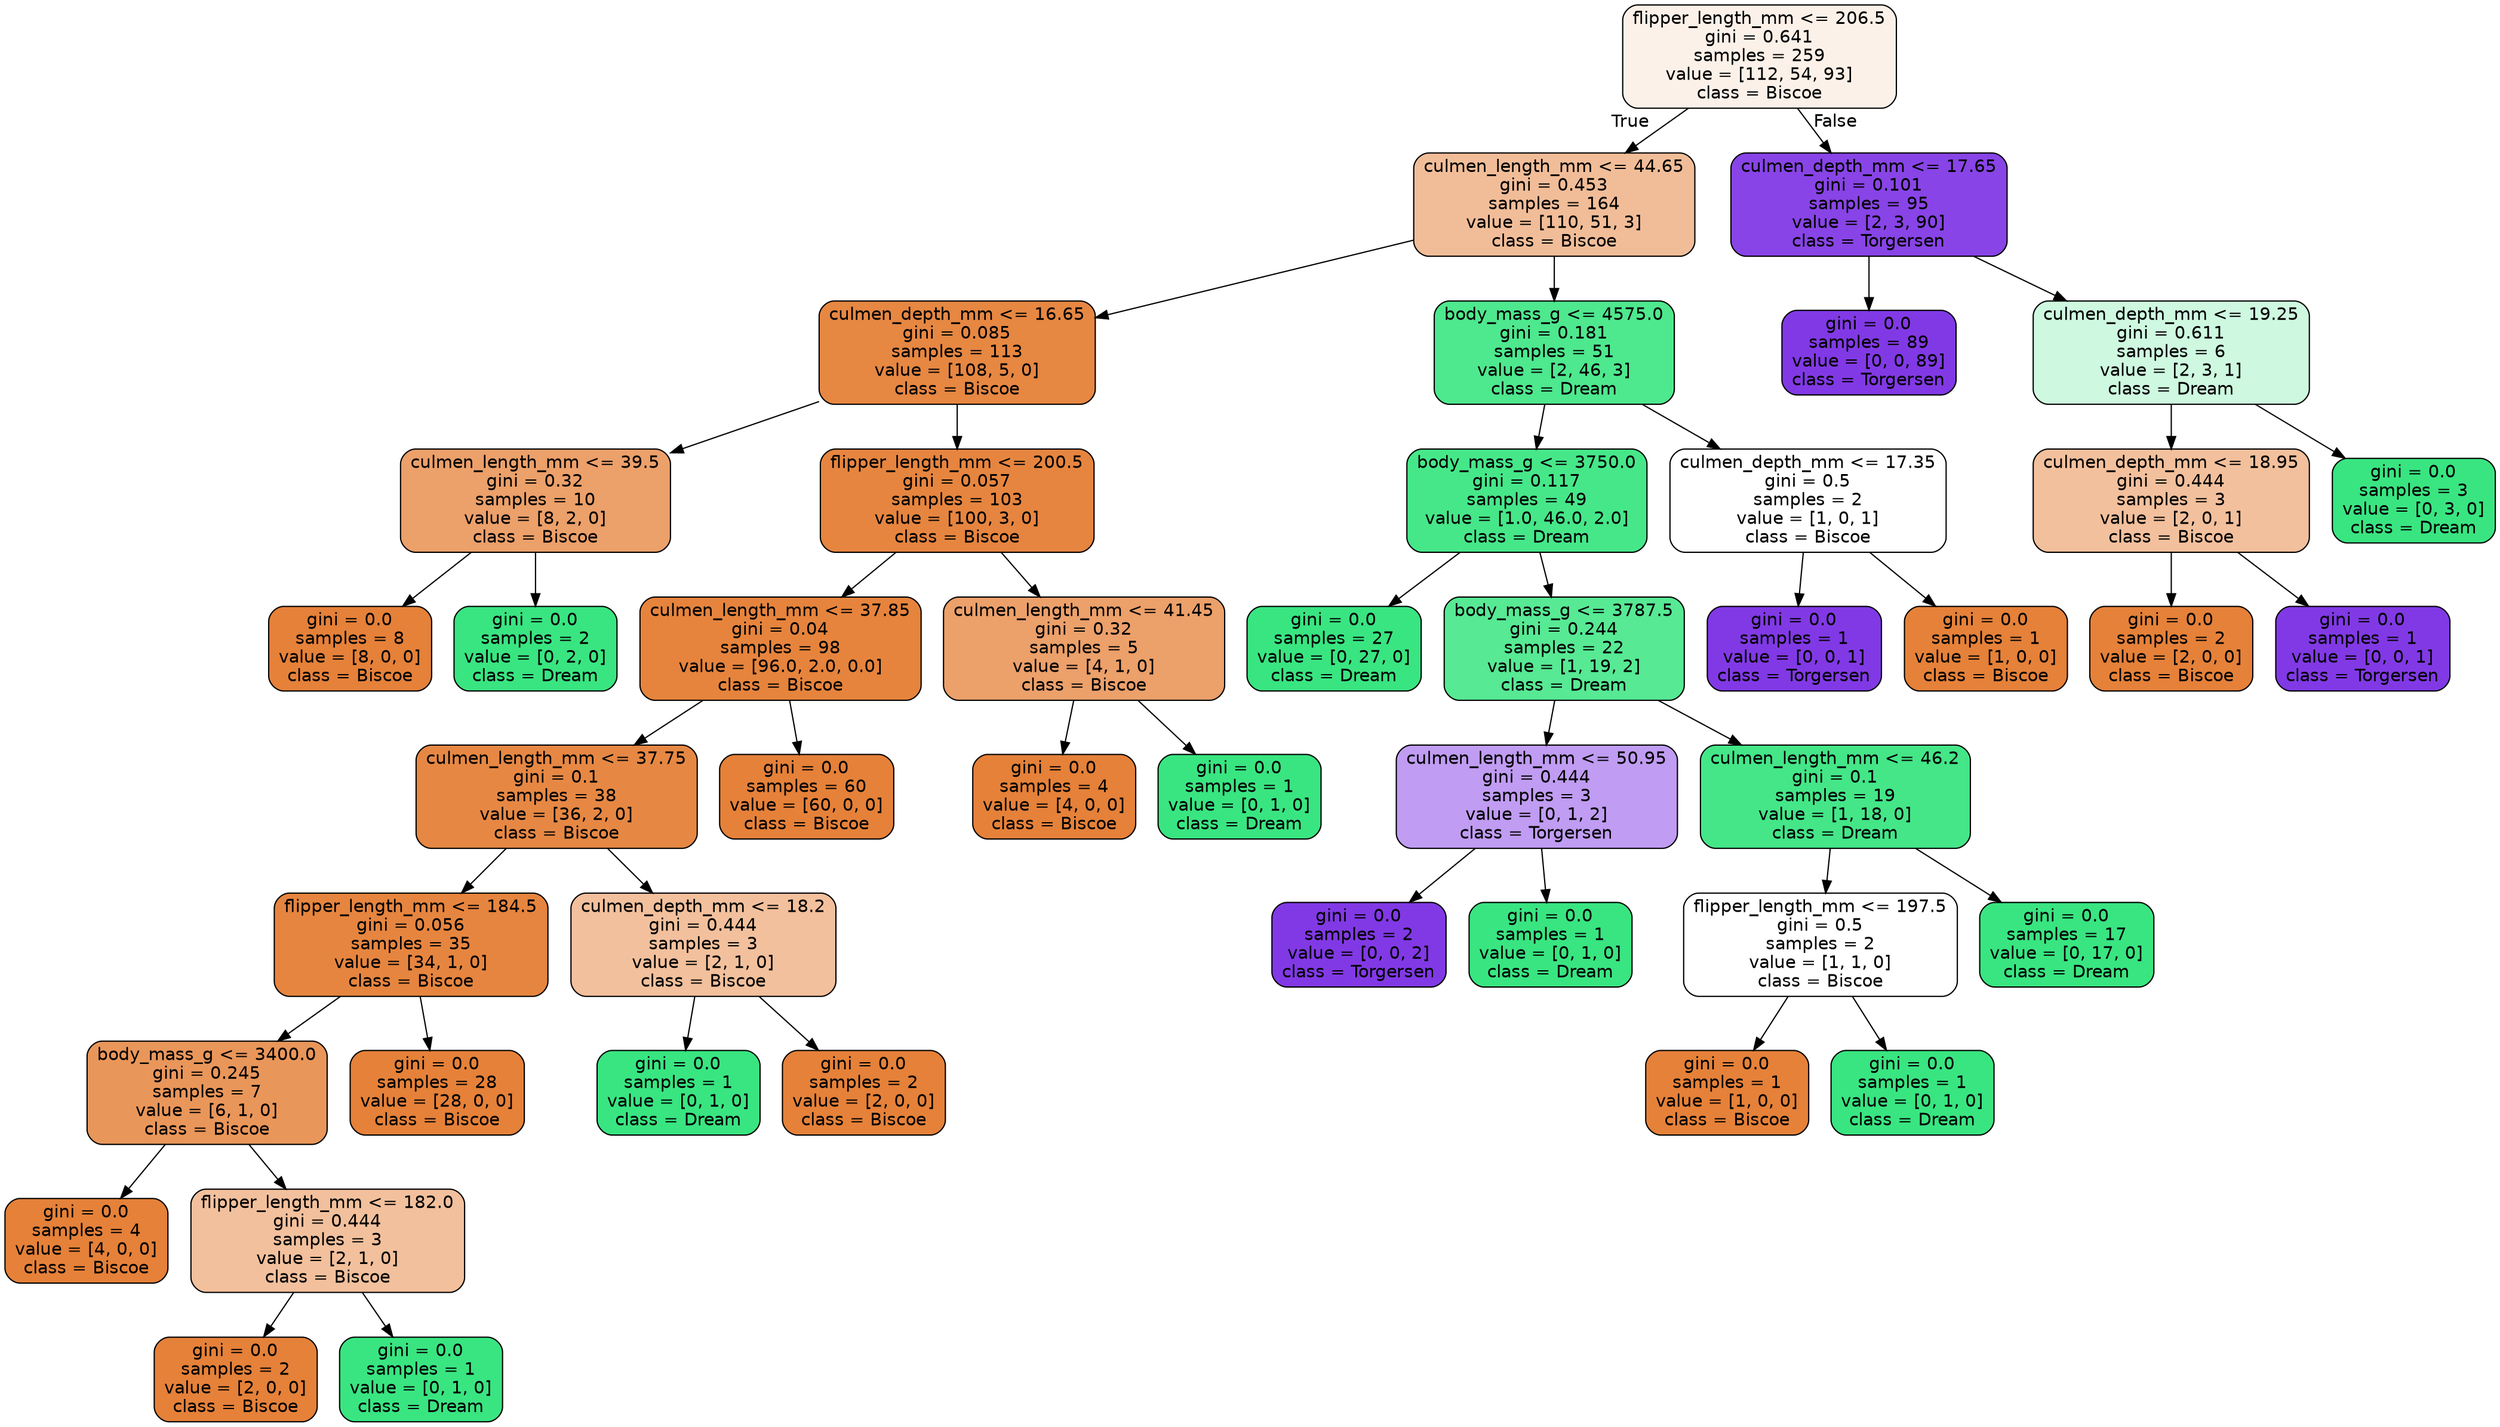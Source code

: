 digraph Tree {
node [shape=box, style="filled, rounded", color="black", fontname="helvetica"] ;
edge [fontname="helvetica"] ;
0 [label="flipper_length_mm <= 206.5\ngini = 0.641\nsamples = 259\nvalue = [112, 54, 93]\nclass = Biscoe", fillcolor="#fcf1e8"] ;
1 [label="culmen_length_mm <= 44.65\ngini = 0.453\nsamples = 164\nvalue = [110, 51, 3]\nclass = Biscoe", fillcolor="#f1bd98"] ;
0 -> 1 [labeldistance=2.5, labelangle=45, headlabel="True"] ;
2 [label="culmen_depth_mm <= 16.65\ngini = 0.085\nsamples = 113\nvalue = [108, 5, 0]\nclass = Biscoe", fillcolor="#e68742"] ;
1 -> 2 ;
3 [label="culmen_length_mm <= 39.5\ngini = 0.32\nsamples = 10\nvalue = [8, 2, 0]\nclass = Biscoe", fillcolor="#eca06a"] ;
2 -> 3 ;
4 [label="gini = 0.0\nsamples = 8\nvalue = [8, 0, 0]\nclass = Biscoe", fillcolor="#e58139"] ;
3 -> 4 ;
5 [label="gini = 0.0\nsamples = 2\nvalue = [0, 2, 0]\nclass = Dream", fillcolor="#39e581"] ;
3 -> 5 ;
6 [label="flipper_length_mm <= 200.5\ngini = 0.057\nsamples = 103\nvalue = [100, 3, 0]\nclass = Biscoe", fillcolor="#e6853f"] ;
2 -> 6 ;
7 [label="culmen_length_mm <= 37.85\ngini = 0.04\nsamples = 98\nvalue = [96.0, 2.0, 0.0]\nclass = Biscoe", fillcolor="#e6843d"] ;
6 -> 7 ;
8 [label="culmen_length_mm <= 37.75\ngini = 0.1\nsamples = 38\nvalue = [36, 2, 0]\nclass = Biscoe", fillcolor="#e68844"] ;
7 -> 8 ;
9 [label="flipper_length_mm <= 184.5\ngini = 0.056\nsamples = 35\nvalue = [34, 1, 0]\nclass = Biscoe", fillcolor="#e6853f"] ;
8 -> 9 ;
10 [label="body_mass_g <= 3400.0\ngini = 0.245\nsamples = 7\nvalue = [6, 1, 0]\nclass = Biscoe", fillcolor="#e9965a"] ;
9 -> 10 ;
11 [label="gini = 0.0\nsamples = 4\nvalue = [4, 0, 0]\nclass = Biscoe", fillcolor="#e58139"] ;
10 -> 11 ;
12 [label="flipper_length_mm <= 182.0\ngini = 0.444\nsamples = 3\nvalue = [2, 1, 0]\nclass = Biscoe", fillcolor="#f2c09c"] ;
10 -> 12 ;
13 [label="gini = 0.0\nsamples = 2\nvalue = [2, 0, 0]\nclass = Biscoe", fillcolor="#e58139"] ;
12 -> 13 ;
14 [label="gini = 0.0\nsamples = 1\nvalue = [0, 1, 0]\nclass = Dream", fillcolor="#39e581"] ;
12 -> 14 ;
15 [label="gini = 0.0\nsamples = 28\nvalue = [28, 0, 0]\nclass = Biscoe", fillcolor="#e58139"] ;
9 -> 15 ;
16 [label="culmen_depth_mm <= 18.2\ngini = 0.444\nsamples = 3\nvalue = [2, 1, 0]\nclass = Biscoe", fillcolor="#f2c09c"] ;
8 -> 16 ;
17 [label="gini = 0.0\nsamples = 1\nvalue = [0, 1, 0]\nclass = Dream", fillcolor="#39e581"] ;
16 -> 17 ;
18 [label="gini = 0.0\nsamples = 2\nvalue = [2, 0, 0]\nclass = Biscoe", fillcolor="#e58139"] ;
16 -> 18 ;
19 [label="gini = 0.0\nsamples = 60\nvalue = [60, 0, 0]\nclass = Biscoe", fillcolor="#e58139"] ;
7 -> 19 ;
20 [label="culmen_length_mm <= 41.45\ngini = 0.32\nsamples = 5\nvalue = [4, 1, 0]\nclass = Biscoe", fillcolor="#eca06a"] ;
6 -> 20 ;
21 [label="gini = 0.0\nsamples = 4\nvalue = [4, 0, 0]\nclass = Biscoe", fillcolor="#e58139"] ;
20 -> 21 ;
22 [label="gini = 0.0\nsamples = 1\nvalue = [0, 1, 0]\nclass = Dream", fillcolor="#39e581"] ;
20 -> 22 ;
23 [label="body_mass_g <= 4575.0\ngini = 0.181\nsamples = 51\nvalue = [2, 46, 3]\nclass = Dream", fillcolor="#4ee88e"] ;
1 -> 23 ;
24 [label="body_mass_g <= 3750.0\ngini = 0.117\nsamples = 49\nvalue = [1.0, 46.0, 2.0]\nclass = Dream", fillcolor="#46e789"] ;
23 -> 24 ;
25 [label="gini = 0.0\nsamples = 27\nvalue = [0, 27, 0]\nclass = Dream", fillcolor="#39e581"] ;
24 -> 25 ;
26 [label="body_mass_g <= 3787.5\ngini = 0.244\nsamples = 22\nvalue = [1, 19, 2]\nclass = Dream", fillcolor="#57e994"] ;
24 -> 26 ;
27 [label="culmen_length_mm <= 50.95\ngini = 0.444\nsamples = 3\nvalue = [0, 1, 2]\nclass = Torgersen", fillcolor="#c09cf2"] ;
26 -> 27 ;
28 [label="gini = 0.0\nsamples = 2\nvalue = [0, 0, 2]\nclass = Torgersen", fillcolor="#8139e5"] ;
27 -> 28 ;
29 [label="gini = 0.0\nsamples = 1\nvalue = [0, 1, 0]\nclass = Dream", fillcolor="#39e581"] ;
27 -> 29 ;
30 [label="culmen_length_mm <= 46.2\ngini = 0.1\nsamples = 19\nvalue = [1, 18, 0]\nclass = Dream", fillcolor="#44e688"] ;
26 -> 30 ;
31 [label="flipper_length_mm <= 197.5\ngini = 0.5\nsamples = 2\nvalue = [1, 1, 0]\nclass = Biscoe", fillcolor="#ffffff"] ;
30 -> 31 ;
32 [label="gini = 0.0\nsamples = 1\nvalue = [1, 0, 0]\nclass = Biscoe", fillcolor="#e58139"] ;
31 -> 32 ;
33 [label="gini = 0.0\nsamples = 1\nvalue = [0, 1, 0]\nclass = Dream", fillcolor="#39e581"] ;
31 -> 33 ;
34 [label="gini = 0.0\nsamples = 17\nvalue = [0, 17, 0]\nclass = Dream", fillcolor="#39e581"] ;
30 -> 34 ;
35 [label="culmen_depth_mm <= 17.35\ngini = 0.5\nsamples = 2\nvalue = [1, 0, 1]\nclass = Biscoe", fillcolor="#ffffff"] ;
23 -> 35 ;
36 [label="gini = 0.0\nsamples = 1\nvalue = [0, 0, 1]\nclass = Torgersen", fillcolor="#8139e5"] ;
35 -> 36 ;
37 [label="gini = 0.0\nsamples = 1\nvalue = [1, 0, 0]\nclass = Biscoe", fillcolor="#e58139"] ;
35 -> 37 ;
38 [label="culmen_depth_mm <= 17.65\ngini = 0.101\nsamples = 95\nvalue = [2, 3, 90]\nclass = Torgersen", fillcolor="#8844e6"] ;
0 -> 38 [labeldistance=2.5, labelangle=-45, headlabel="False"] ;
39 [label="gini = 0.0\nsamples = 89\nvalue = [0, 0, 89]\nclass = Torgersen", fillcolor="#8139e5"] ;
38 -> 39 ;
40 [label="culmen_depth_mm <= 19.25\ngini = 0.611\nsamples = 6\nvalue = [2, 3, 1]\nclass = Dream", fillcolor="#cef8e0"] ;
38 -> 40 ;
41 [label="culmen_depth_mm <= 18.95\ngini = 0.444\nsamples = 3\nvalue = [2, 0, 1]\nclass = Biscoe", fillcolor="#f2c09c"] ;
40 -> 41 ;
42 [label="gini = 0.0\nsamples = 2\nvalue = [2, 0, 0]\nclass = Biscoe", fillcolor="#e58139"] ;
41 -> 42 ;
43 [label="gini = 0.0\nsamples = 1\nvalue = [0, 0, 1]\nclass = Torgersen", fillcolor="#8139e5"] ;
41 -> 43 ;
44 [label="gini = 0.0\nsamples = 3\nvalue = [0, 3, 0]\nclass = Dream", fillcolor="#39e581"] ;
40 -> 44 ;
}